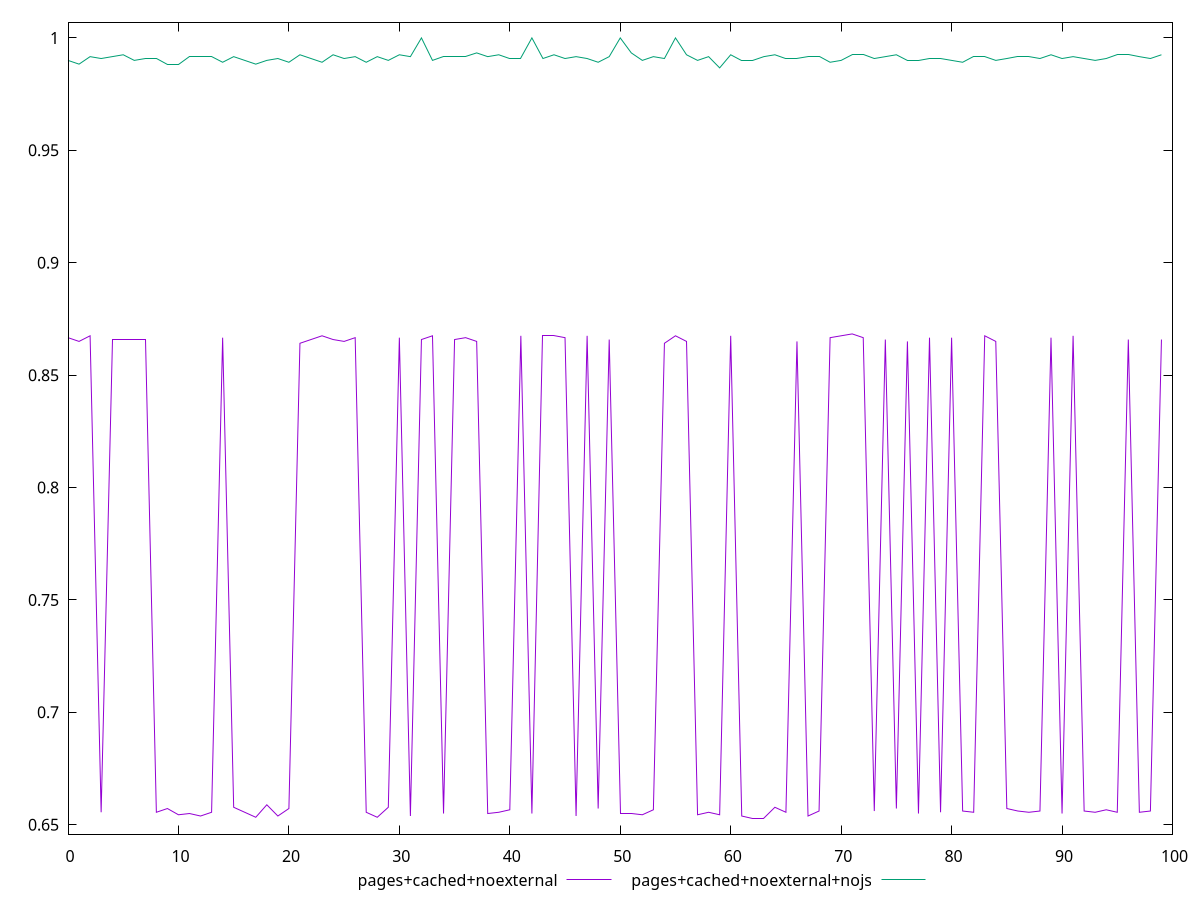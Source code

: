 $_pagesCachedNoexternal <<EOF
0.8666666666666667
0.865
0.8674999999999999
0.6555555555555556
0.8658333333333333
0.8658333333333333
0.8658333333333333
0.8658333333333333
0.6555555555555556
0.6572222222222223
0.6544444444444444
0.655
0.6538888888888889
0.6555555555555556
0.8666666666666667
0.6577777777777778
0.6555555555555556
0.6533333333333333
0.6588888888888889
0.6538888888888889
0.6572222222222223
0.8641666666666666
0.8658333333333333
0.8674999999999999
0.8658333333333333
0.865
0.8666666666666667
0.6555555555555556
0.6533333333333333
0.6577777777777778
0.8666666666666667
0.6538888888888889
0.8658333333333333
0.8674999999999999
0.655
0.8658333333333333
0.8666666666666667
0.865
0.655
0.6555555555555556
0.6566666666666666
0.8674999999999999
0.655
0.8674999999999999
0.8674999999999999
0.8666666666666667
0.6538888888888889
0.8674999999999999
0.6572222222222223
0.8658333333333333
0.655
0.655
0.6544444444444444
0.6566666666666666
0.8641666666666666
0.8674999999999999
0.865
0.6544444444444444
0.6555555555555556
0.6544444444444444
0.8674999999999999
0.6538888888888889
0.6527777777777778
0.6527777777777778
0.6577777777777778
0.6555555555555556
0.865
0.6538888888888889
0.6561111111111111
0.8666666666666667
0.8674999999999999
0.8683333333333333
0.8666666666666667
0.6561111111111111
0.8658333333333333
0.6572222222222223
0.865
0.655
0.8666666666666667
0.6555555555555556
0.8666666666666667
0.6561111111111111
0.6555555555555556
0.8674999999999999
0.865
0.6572222222222223
0.6561111111111111
0.6555555555555556
0.6561111111111111
0.8666666666666667
0.655
0.8674999999999999
0.6561111111111111
0.6555555555555556
0.6566666666666666
0.6555555555555556
0.8658333333333333
0.6555555555555556
0.6561111111111111
0.8658333333333333
EOF
$_pagesCachedNoexternalNojs <<EOF
0.99
0.9883333333333333
0.9916666666666667
0.9908333333333333
0.9916666666666667
0.9925
0.99
0.9908333333333333
0.9908333333333333
0.9883333333333333
0.9883333333333333
0.9916666666666667
0.9916666666666667
0.9916666666666667
0.9891666666666666
0.9916666666666667
0.99
0.9883333333333333
0.99
0.9908333333333333
0.9891666666666666
0.9925
0.9908333333333333
0.9891666666666666
0.9925
0.9908333333333333
0.9916666666666667
0.9891666666666666
0.9916666666666667
0.99
0.9925
0.9916666666666667
1
0.99
0.9916666666666667
0.9916666666666667
0.9916666666666667
0.9933333333333333
0.9916666666666667
0.9925
0.9908333333333333
0.9908333333333333
1
0.9908333333333333
0.9925
0.9908333333333333
0.9916666666666667
0.9908333333333333
0.9891666666666666
0.9916666666666667
1
0.9933333333333333
0.99
0.9916666666666667
0.9908333333333333
1
0.9925
0.99
0.9916666666666667
0.9866666666666667
0.9925
0.99
0.99
0.9916666666666667
0.9925
0.9908333333333333
0.9908333333333333
0.9916666666666667
0.9916666666666667
0.9891666666666666
0.99
0.9925
0.9925
0.9908333333333333
0.9916666666666667
0.9925
0.99
0.99
0.9908333333333333
0.9908333333333333
0.99
0.9891666666666666
0.9916666666666667
0.9916666666666667
0.99
0.9908333333333333
0.9916666666666667
0.9916666666666667
0.9908333333333333
0.9925
0.9908333333333333
0.9916666666666667
0.9908333333333333
0.99
0.9908333333333333
0.9925
0.9925
0.9916666666666667
0.9908333333333333
0.9925
EOF
set key outside below
set terminal pngcairo
set output "report_00004_2020-11-02T20-21-41.718Z/render-blocking-resources/render-blocking-resources_pages+cached+noexternal_pages+cached+noexternal+nojs.png"
set yrange [0.6458333333333334:1.0069444444444444]
plot $_pagesCachedNoexternal title "pages+cached+noexternal" with line ,$_pagesCachedNoexternalNojs title "pages+cached+noexternal+nojs" with line ,